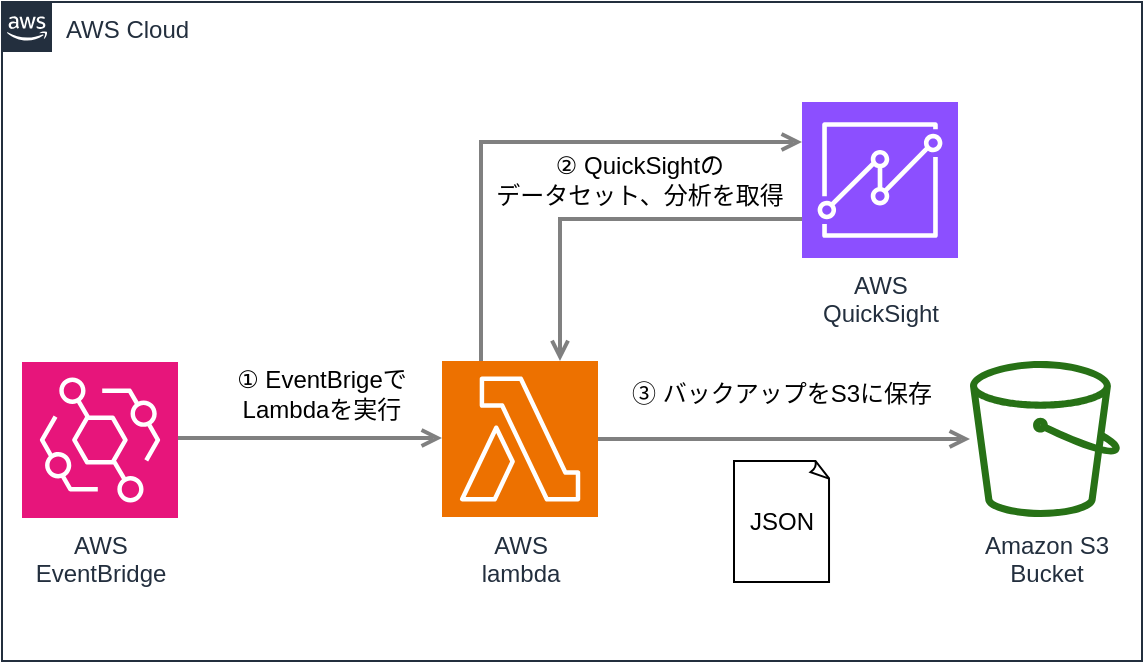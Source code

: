 <mxfile version="26.0.15">
  <diagram id="Ht1M8jgEwFfnCIfOTk4-" name="Page-1">
    <mxGraphModel dx="1098" dy="1647" grid="1" gridSize="10" guides="1" tooltips="1" connect="1" arrows="1" fold="1" page="1" pageScale="1" pageWidth="1169" pageHeight="827" math="0" shadow="0">
      <root>
        <mxCell id="0" />
        <mxCell id="1" parent="0" />
        <mxCell id="UEzPUAAOIrF-is8g5C7q-175" value="AWS Cloud" style="points=[[0,0],[0.25,0],[0.5,0],[0.75,0],[1,0],[1,0.25],[1,0.5],[1,0.75],[1,1],[0.75,1],[0.5,1],[0.25,1],[0,1],[0,0.75],[0,0.5],[0,0.25]];outlineConnect=0;gradientColor=none;html=1;whiteSpace=wrap;fontSize=12;fontStyle=0;shape=mxgraph.aws4.group;grIcon=mxgraph.aws4.group_aws_cloud_alt;strokeColor=#232F3E;fillColor=none;verticalAlign=top;align=left;spacingLeft=30;fontColor=#232F3E;dashed=0;labelBackgroundColor=#ffffff;container=1;pointerEvents=0;collapsible=0;recursiveResize=0;" parent="1" vertex="1">
          <mxGeometry x="210" y="-760" width="570" height="329.5" as="geometry" />
        </mxCell>
        <mxCell id="H39YXNNFz83o-WHJEHOx-1" value="AWS&lt;br&gt;EventBridge" style="sketch=0;points=[[0,0,0],[0.25,0,0],[0.5,0,0],[0.75,0,0],[1,0,0],[0,1,0],[0.25,1,0],[0.5,1,0],[0.75,1,0],[1,1,0],[0,0.25,0],[0,0.5,0],[0,0.75,0],[1,0.25,0],[1,0.5,0],[1,0.75,0]];outlineConnect=0;fontColor=#232F3E;fillColor=#E7157B;strokeColor=#ffffff;dashed=0;verticalLabelPosition=bottom;verticalAlign=top;align=center;html=1;fontSize=12;fontStyle=0;aspect=fixed;shape=mxgraph.aws4.resourceIcon;resIcon=mxgraph.aws4.eventbridge;" vertex="1" parent="UEzPUAAOIrF-is8g5C7q-175">
          <mxGeometry x="10" y="180" width="78" height="78" as="geometry" />
        </mxCell>
        <mxCell id="UEzPUAAOIrF-is8g5C7q-177" value="Amazon S3&lt;br&gt;Bucket&lt;br&gt;" style="outlineConnect=0;fontColor=#232F3E;gradientColor=none;fillColor=#277116;strokeColor=none;dashed=0;verticalLabelPosition=bottom;verticalAlign=top;align=center;html=1;fontSize=12;fontStyle=0;aspect=fixed;pointerEvents=1;shape=mxgraph.aws4.bucket;labelBackgroundColor=#ffffff;" parent="UEzPUAAOIrF-is8g5C7q-175" vertex="1">
          <mxGeometry x="484" y="179.5" width="75" height="78" as="geometry" />
        </mxCell>
        <mxCell id="UEzPUAAOIrF-is8g5C7q-196" style="edgeStyle=orthogonalEdgeStyle;rounded=0;orthogonalLoop=1;jettySize=auto;html=1;startArrow=none;startFill=0;endArrow=open;endFill=0;strokeColor=#808080;strokeWidth=2;exitX=1;exitY=0.5;exitDx=0;exitDy=0;exitPerimeter=0;" parent="UEzPUAAOIrF-is8g5C7q-175" source="_lW2GTyTUT3ZdCEsLypO-2" target="UEzPUAAOIrF-is8g5C7q-177" edge="1">
          <mxGeometry relative="1" as="geometry">
            <mxPoint x="324" y="239.5" as="sourcePoint" />
            <mxPoint x="497" y="239.5" as="targetPoint" />
          </mxGeometry>
        </mxCell>
        <mxCell id="_lW2GTyTUT3ZdCEsLypO-14" value="JSON" style="whiteSpace=wrap;html=1;shape=mxgraph.basic.document" parent="UEzPUAAOIrF-is8g5C7q-175" vertex="1">
          <mxGeometry x="366" y="229.5" width="48" height="60.5" as="geometry" />
        </mxCell>
        <mxCell id="_lW2GTyTUT3ZdCEsLypO-16" value="③ バックアップをS3に保存" style="text;html=1;align=center;verticalAlign=middle;whiteSpace=wrap;rounded=0;" parent="UEzPUAAOIrF-is8g5C7q-175" vertex="1">
          <mxGeometry x="310" y="180" width="160" height="32" as="geometry" />
        </mxCell>
        <mxCell id="_lW2GTyTUT3ZdCEsLypO-3" value="AWS&lt;div&gt;QuickSight&lt;/div&gt;" style="sketch=0;points=[[0,0,0],[0.25,0,0],[0.5,0,0],[0.75,0,0],[1,0,0],[0,1,0],[0.25,1,0],[0.5,1,0],[0.75,1,0],[1,1,0],[0,0.25,0],[0,0.5,0],[0,0.75,0],[1,0.25,0],[1,0.5,0],[1,0.75,0]];outlineConnect=0;fontColor=#232F3E;fillColor=#8C4FFF;strokeColor=#ffffff;dashed=0;verticalLabelPosition=bottom;verticalAlign=top;align=center;html=1;fontSize=12;fontStyle=0;aspect=fixed;shape=mxgraph.aws4.resourceIcon;resIcon=mxgraph.aws4.quicksight;" parent="UEzPUAAOIrF-is8g5C7q-175" vertex="1">
          <mxGeometry x="400" y="50" width="78" height="78" as="geometry" />
        </mxCell>
        <mxCell id="_lW2GTyTUT3ZdCEsLypO-15" value="② QuickSightの&lt;div&gt;データセット、分析を取得&lt;/div&gt;" style="text;html=1;align=center;verticalAlign=middle;whiteSpace=wrap;rounded=0;" parent="UEzPUAAOIrF-is8g5C7q-175" vertex="1">
          <mxGeometry x="244" y="74" width="150" height="30" as="geometry" />
        </mxCell>
        <mxCell id="UEzPUAAOIrF-is8g5C7q-198" style="edgeStyle=orthogonalEdgeStyle;rounded=0;orthogonalLoop=1;jettySize=auto;html=1;startArrow=none;startFill=0;endArrow=open;endFill=0;strokeColor=#808080;strokeWidth=2;entryX=0.75;entryY=0;entryDx=0;entryDy=0;entryPerimeter=0;exitX=0;exitY=0.75;exitDx=0;exitDy=0;exitPerimeter=0;" parent="UEzPUAAOIrF-is8g5C7q-175" source="_lW2GTyTUT3ZdCEsLypO-3" target="_lW2GTyTUT3ZdCEsLypO-2" edge="1">
          <mxGeometry relative="1" as="geometry">
            <Array as="points">
              <mxPoint x="279" y="108" />
              <mxPoint x="279" y="180" />
            </Array>
            <mxPoint x="384" y="89.5" as="sourcePoint" />
            <mxPoint x="278.5" y="169.5" as="targetPoint" />
          </mxGeometry>
        </mxCell>
        <mxCell id="_lW2GTyTUT3ZdCEsLypO-13" style="edgeStyle=orthogonalEdgeStyle;rounded=0;orthogonalLoop=1;jettySize=auto;html=1;startArrow=none;startFill=0;endArrow=open;endFill=0;strokeColor=#808080;strokeWidth=2;exitX=0.25;exitY=0;exitDx=0;exitDy=0;exitPerimeter=0;" parent="UEzPUAAOIrF-is8g5C7q-175" source="_lW2GTyTUT3ZdCEsLypO-2" target="_lW2GTyTUT3ZdCEsLypO-3" edge="1">
          <mxGeometry relative="1" as="geometry">
            <Array as="points">
              <mxPoint x="240" y="70" />
            </Array>
            <mxPoint x="329" y="79.5" as="sourcePoint" />
            <mxPoint x="189" y="179.5" as="targetPoint" />
          </mxGeometry>
        </mxCell>
        <mxCell id="_lW2GTyTUT3ZdCEsLypO-2" value="AWS&lt;br&gt;lambda" style="sketch=0;points=[[0,0,0],[0.25,0,0],[0.5,0,0],[0.75,0,0],[1,0,0],[0,1,0],[0.25,1,0],[0.5,1,0],[0.75,1,0],[1,1,0],[0,0.25,0],[0,0.5,0],[0,0.75,0],[1,0.25,0],[1,0.5,0],[1,0.75,0]];outlineConnect=0;fontColor=#232F3E;fillColor=#ED7100;strokeColor=#ffffff;dashed=0;verticalLabelPosition=bottom;verticalAlign=top;align=center;html=1;fontSize=12;fontStyle=0;aspect=fixed;shape=mxgraph.aws4.resourceIcon;resIcon=mxgraph.aws4.lambda;" parent="UEzPUAAOIrF-is8g5C7q-175" vertex="1">
          <mxGeometry x="220" y="179.5" width="78" height="78" as="geometry" />
        </mxCell>
        <mxCell id="H39YXNNFz83o-WHJEHOx-2" style="edgeStyle=orthogonalEdgeStyle;rounded=0;orthogonalLoop=1;jettySize=auto;html=1;startArrow=none;startFill=0;endArrow=open;endFill=0;strokeColor=#808080;strokeWidth=2;exitX=1;exitY=0.5;exitDx=0;exitDy=0;exitPerimeter=0;" edge="1" parent="UEzPUAAOIrF-is8g5C7q-175">
          <mxGeometry relative="1" as="geometry">
            <mxPoint x="88" y="218" as="sourcePoint" />
            <mxPoint x="220" y="218" as="targetPoint" />
          </mxGeometry>
        </mxCell>
        <mxCell id="H39YXNNFz83o-WHJEHOx-3" value="① EventBrigeで&lt;div&gt;Lambda&lt;span style=&quot;background-color: transparent; color: light-dark(rgb(0, 0, 0), rgb(255, 255, 255));&quot;&gt;を実行&lt;/span&gt;&lt;/div&gt;" style="text;html=1;align=center;verticalAlign=middle;whiteSpace=wrap;rounded=0;" vertex="1" parent="UEzPUAAOIrF-is8g5C7q-175">
          <mxGeometry x="100" y="180" width="120" height="32" as="geometry" />
        </mxCell>
      </root>
    </mxGraphModel>
  </diagram>
</mxfile>
